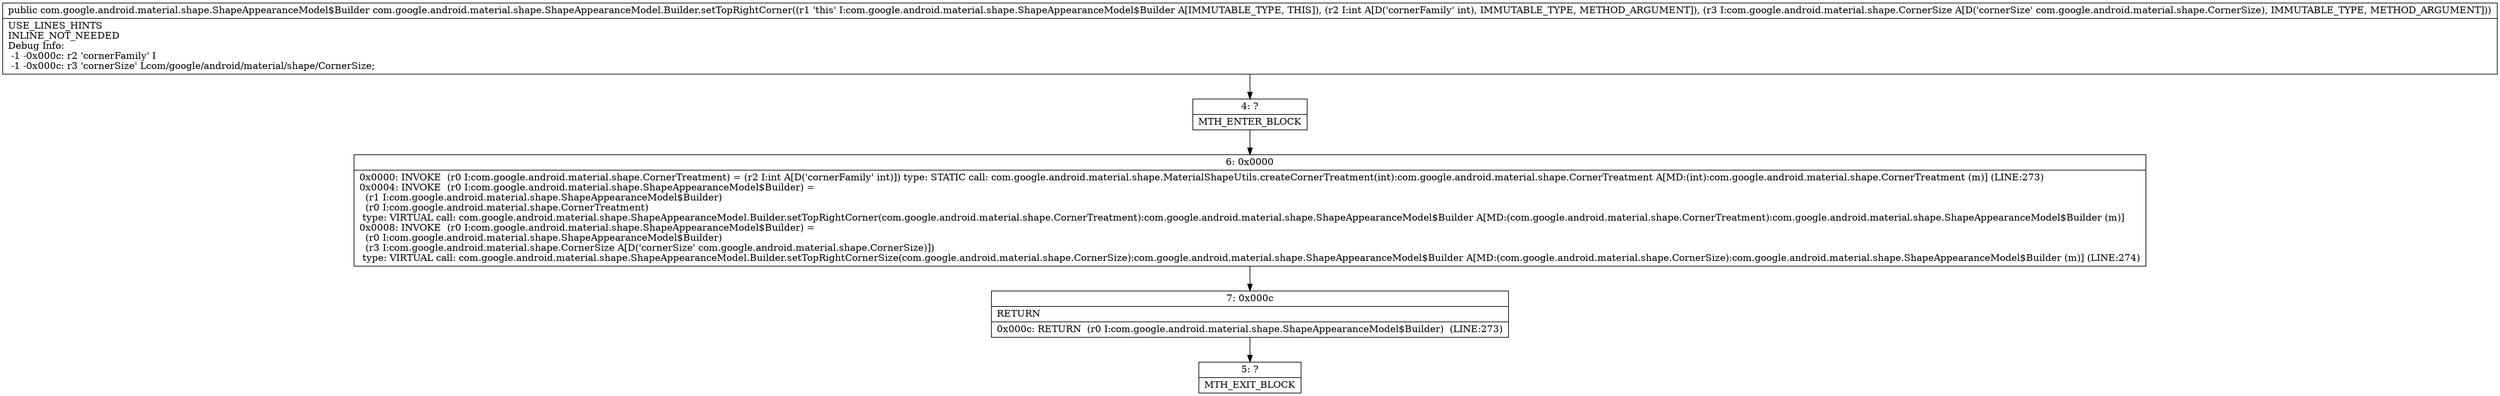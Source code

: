 digraph "CFG forcom.google.android.material.shape.ShapeAppearanceModel.Builder.setTopRightCorner(ILcom\/google\/android\/material\/shape\/CornerSize;)Lcom\/google\/android\/material\/shape\/ShapeAppearanceModel$Builder;" {
Node_4 [shape=record,label="{4\:\ ?|MTH_ENTER_BLOCK\l}"];
Node_6 [shape=record,label="{6\:\ 0x0000|0x0000: INVOKE  (r0 I:com.google.android.material.shape.CornerTreatment) = (r2 I:int A[D('cornerFamily' int)]) type: STATIC call: com.google.android.material.shape.MaterialShapeUtils.createCornerTreatment(int):com.google.android.material.shape.CornerTreatment A[MD:(int):com.google.android.material.shape.CornerTreatment (m)] (LINE:273)\l0x0004: INVOKE  (r0 I:com.google.android.material.shape.ShapeAppearanceModel$Builder) = \l  (r1 I:com.google.android.material.shape.ShapeAppearanceModel$Builder)\l  (r0 I:com.google.android.material.shape.CornerTreatment)\l type: VIRTUAL call: com.google.android.material.shape.ShapeAppearanceModel.Builder.setTopRightCorner(com.google.android.material.shape.CornerTreatment):com.google.android.material.shape.ShapeAppearanceModel$Builder A[MD:(com.google.android.material.shape.CornerTreatment):com.google.android.material.shape.ShapeAppearanceModel$Builder (m)]\l0x0008: INVOKE  (r0 I:com.google.android.material.shape.ShapeAppearanceModel$Builder) = \l  (r0 I:com.google.android.material.shape.ShapeAppearanceModel$Builder)\l  (r3 I:com.google.android.material.shape.CornerSize A[D('cornerSize' com.google.android.material.shape.CornerSize)])\l type: VIRTUAL call: com.google.android.material.shape.ShapeAppearanceModel.Builder.setTopRightCornerSize(com.google.android.material.shape.CornerSize):com.google.android.material.shape.ShapeAppearanceModel$Builder A[MD:(com.google.android.material.shape.CornerSize):com.google.android.material.shape.ShapeAppearanceModel$Builder (m)] (LINE:274)\l}"];
Node_7 [shape=record,label="{7\:\ 0x000c|RETURN\l|0x000c: RETURN  (r0 I:com.google.android.material.shape.ShapeAppearanceModel$Builder)  (LINE:273)\l}"];
Node_5 [shape=record,label="{5\:\ ?|MTH_EXIT_BLOCK\l}"];
MethodNode[shape=record,label="{public com.google.android.material.shape.ShapeAppearanceModel$Builder com.google.android.material.shape.ShapeAppearanceModel.Builder.setTopRightCorner((r1 'this' I:com.google.android.material.shape.ShapeAppearanceModel$Builder A[IMMUTABLE_TYPE, THIS]), (r2 I:int A[D('cornerFamily' int), IMMUTABLE_TYPE, METHOD_ARGUMENT]), (r3 I:com.google.android.material.shape.CornerSize A[D('cornerSize' com.google.android.material.shape.CornerSize), IMMUTABLE_TYPE, METHOD_ARGUMENT]))  | USE_LINES_HINTS\lINLINE_NOT_NEEDED\lDebug Info:\l  \-1 \-0x000c: r2 'cornerFamily' I\l  \-1 \-0x000c: r3 'cornerSize' Lcom\/google\/android\/material\/shape\/CornerSize;\l}"];
MethodNode -> Node_4;Node_4 -> Node_6;
Node_6 -> Node_7;
Node_7 -> Node_5;
}


